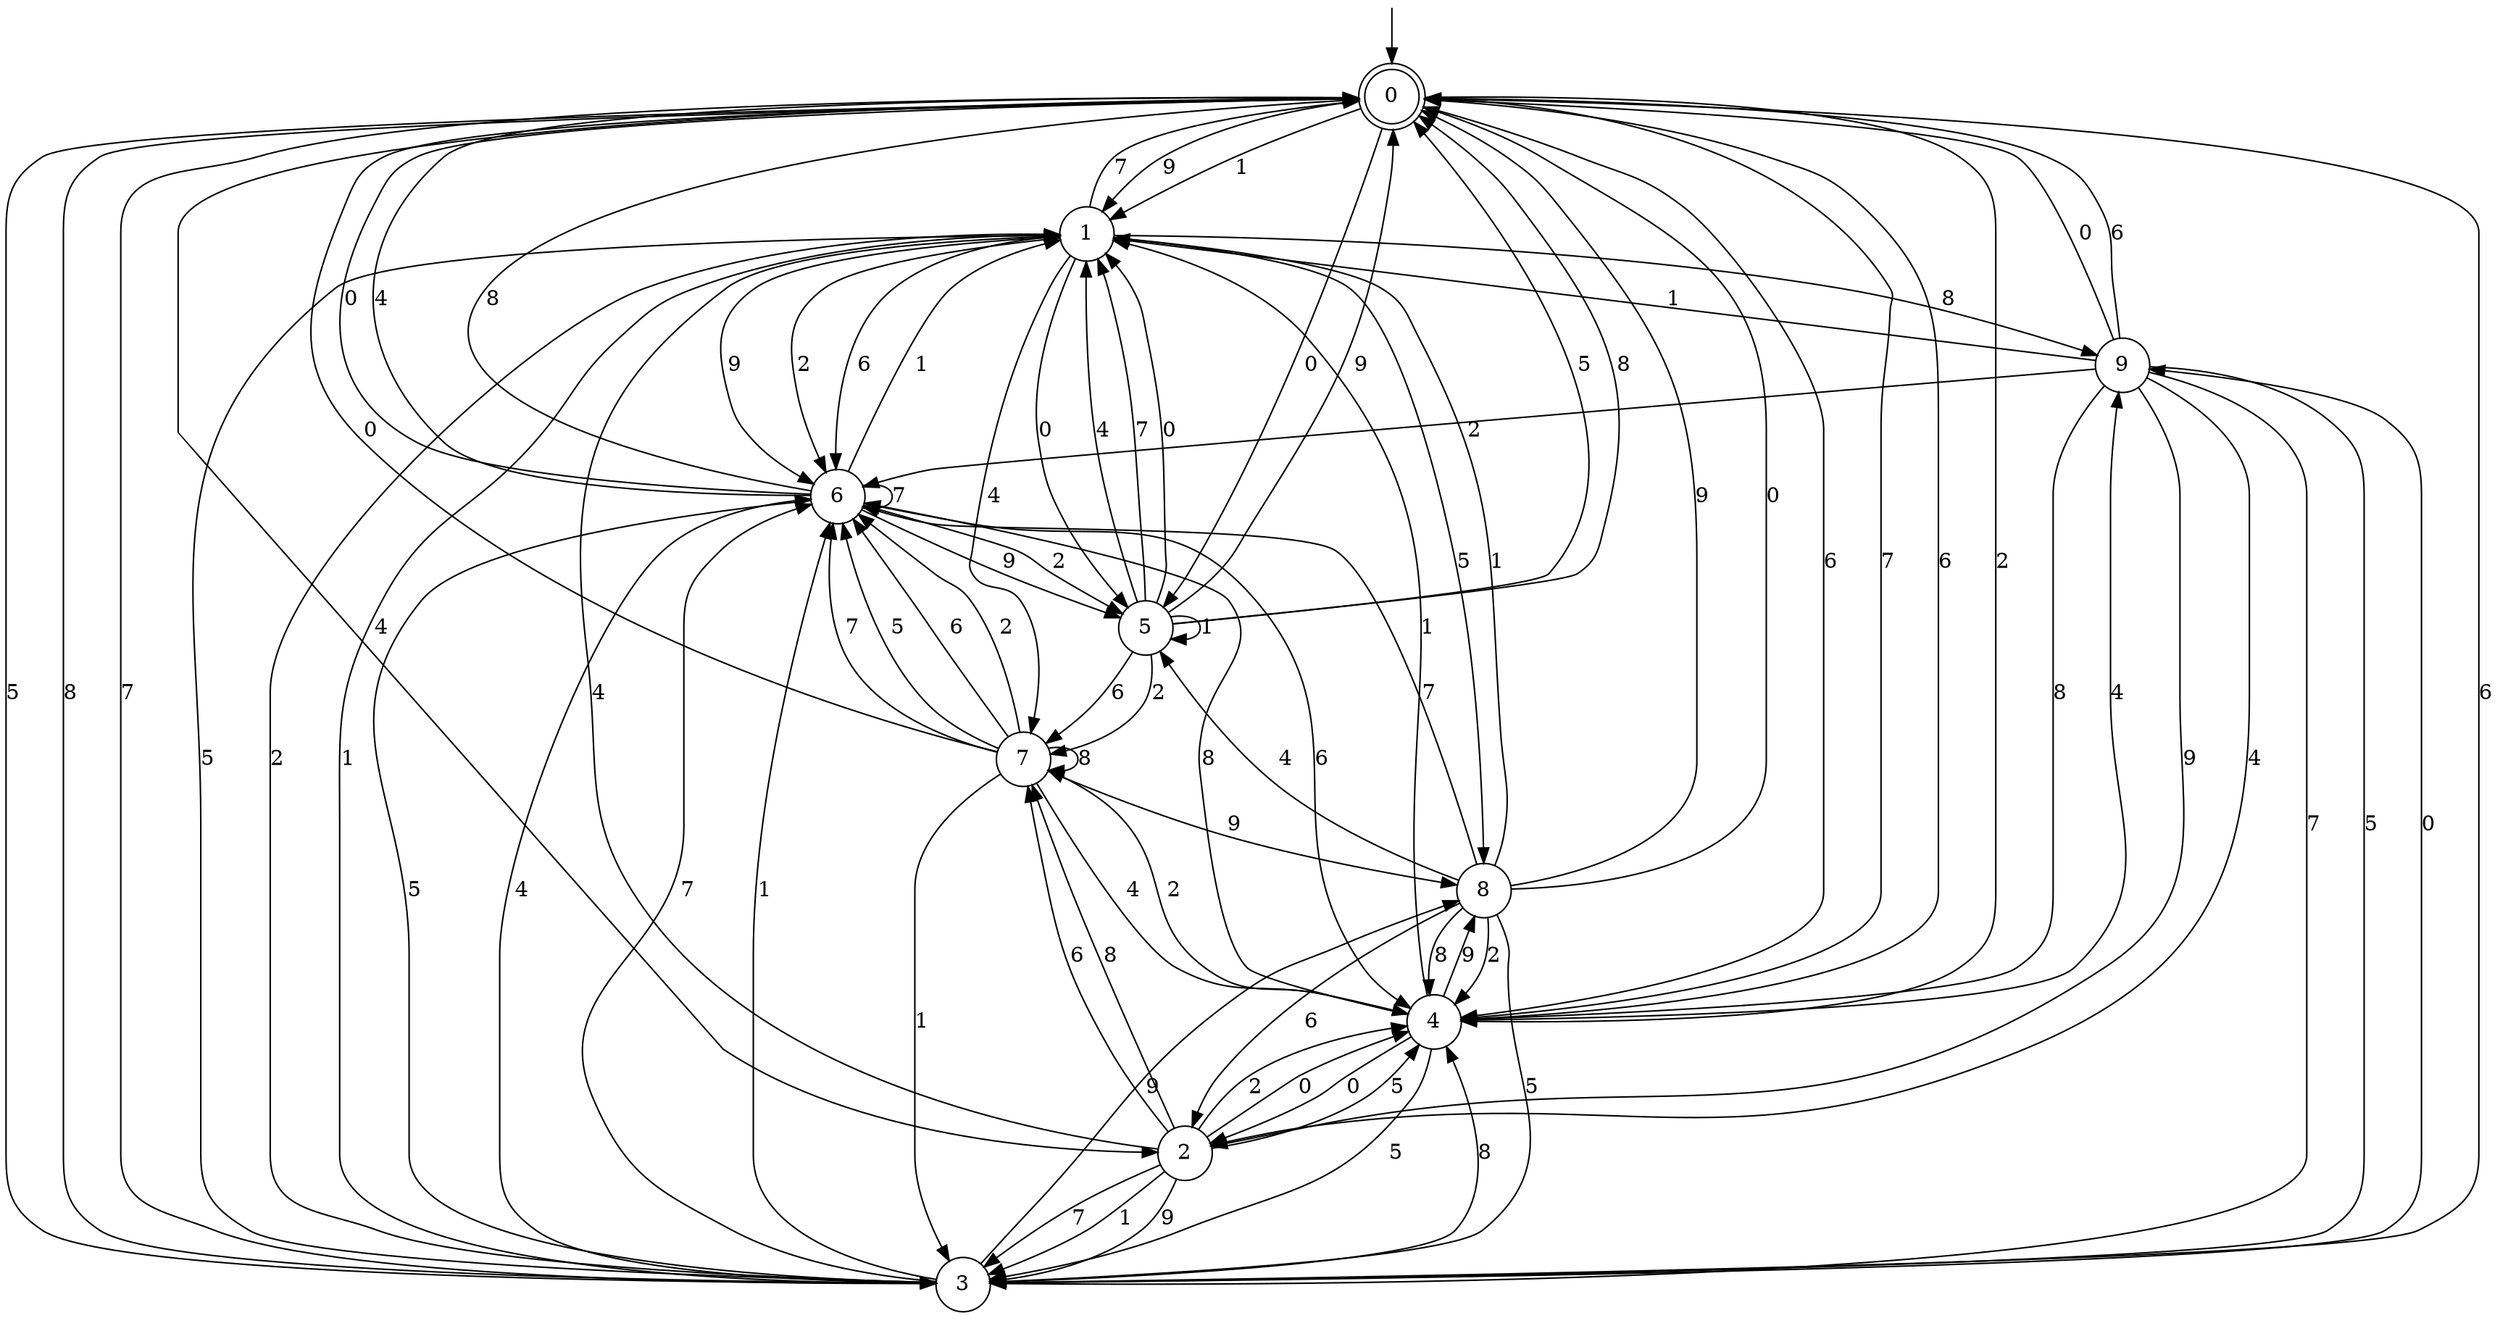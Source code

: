 digraph g {

	s0 [shape="doublecircle" label="0"];
	s1 [shape="circle" label="1"];
	s2 [shape="circle" label="2"];
	s3 [shape="circle" label="3"];
	s4 [shape="circle" label="4"];
	s5 [shape="circle" label="5"];
	s6 [shape="circle" label="6"];
	s7 [shape="circle" label="7"];
	s8 [shape="circle" label="8"];
	s9 [shape="circle" label="9"];
	s0 -> s1 [label="9"];
	s0 -> s2 [label="4"];
	s0 -> s3 [label="5"];
	s0 -> s4 [label="2"];
	s0 -> s3 [label="8"];
	s0 -> s3 [label="7"];
	s0 -> s5 [label="0"];
	s0 -> s4 [label="6"];
	s0 -> s1 [label="1"];
	s1 -> s6 [label="9"];
	s1 -> s7 [label="4"];
	s1 -> s8 [label="5"];
	s1 -> s6 [label="2"];
	s1 -> s9 [label="8"];
	s1 -> s0 [label="7"];
	s1 -> s5 [label="0"];
	s1 -> s6 [label="6"];
	s1 -> s3 [label="1"];
	s2 -> s3 [label="9"];
	s2 -> s1 [label="4"];
	s2 -> s4 [label="5"];
	s2 -> s4 [label="2"];
	s2 -> s7 [label="8"];
	s2 -> s3 [label="7"];
	s2 -> s4 [label="0"];
	s2 -> s7 [label="6"];
	s2 -> s3 [label="1"];
	s3 -> s8 [label="9"];
	s3 -> s6 [label="4"];
	s3 -> s1 [label="5"];
	s3 -> s1 [label="2"];
	s3 -> s4 [label="8"];
	s3 -> s6 [label="7"];
	s3 -> s9 [label="0"];
	s3 -> s0 [label="6"];
	s3 -> s6 [label="1"];
	s4 -> s8 [label="9"];
	s4 -> s9 [label="4"];
	s4 -> s3 [label="5"];
	s4 -> s7 [label="2"];
	s4 -> s6 [label="8"];
	s4 -> s0 [label="7"];
	s4 -> s2 [label="0"];
	s4 -> s0 [label="6"];
	s4 -> s1 [label="1"];
	s5 -> s0 [label="9"];
	s5 -> s1 [label="4"];
	s5 -> s0 [label="5"];
	s5 -> s7 [label="2"];
	s5 -> s0 [label="8"];
	s5 -> s1 [label="7"];
	s5 -> s1 [label="0"];
	s5 -> s7 [label="6"];
	s5 -> s5 [label="1"];
	s6 -> s5 [label="9"];
	s6 -> s0 [label="4"];
	s6 -> s3 [label="5"];
	s6 -> s5 [label="2"];
	s6 -> s0 [label="8"];
	s6 -> s6 [label="7"];
	s6 -> s0 [label="0"];
	s6 -> s4 [label="6"];
	s6 -> s1 [label="1"];
	s7 -> s8 [label="9"];
	s7 -> s4 [label="4"];
	s7 -> s6 [label="5"];
	s7 -> s6 [label="2"];
	s7 -> s7 [label="8"];
	s7 -> s6 [label="7"];
	s7 -> s0 [label="0"];
	s7 -> s6 [label="6"];
	s7 -> s3 [label="1"];
	s8 -> s0 [label="9"];
	s8 -> s5 [label="4"];
	s8 -> s3 [label="5"];
	s8 -> s4 [label="2"];
	s8 -> s4 [label="8"];
	s8 -> s6 [label="7"];
	s8 -> s0 [label="0"];
	s8 -> s2 [label="6"];
	s8 -> s1 [label="1"];
	s9 -> s2 [label="9"];
	s9 -> s2 [label="4"];
	s9 -> s3 [label="5"];
	s9 -> s6 [label="2"];
	s9 -> s4 [label="8"];
	s9 -> s3 [label="7"];
	s9 -> s0 [label="0"];
	s9 -> s0 [label="6"];
	s9 -> s1 [label="1"];

__start0 [label="" shape="none" width="0" height="0"];
__start0 -> s0;

}
